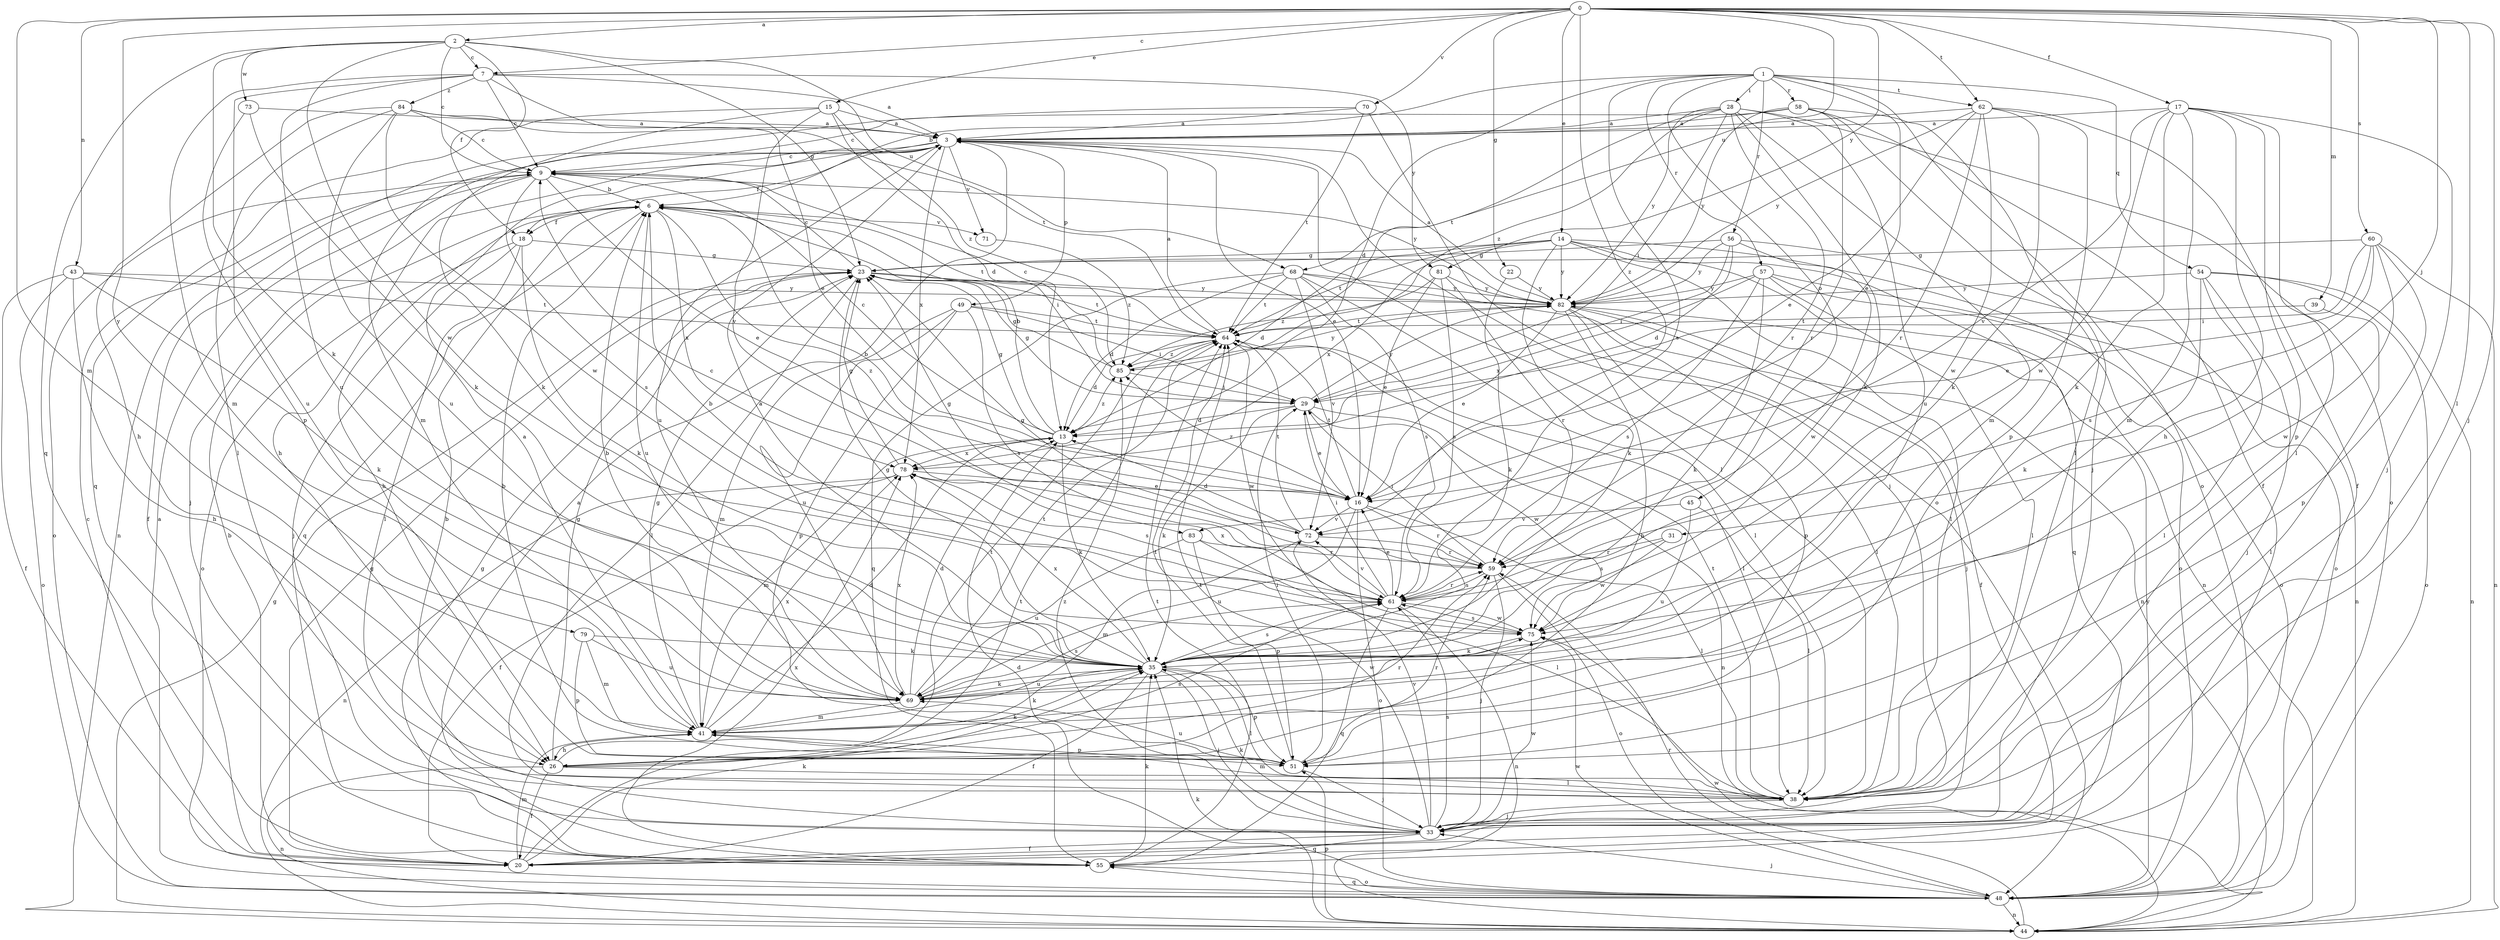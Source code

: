 strict digraph  {
0;
1;
2;
3;
6;
7;
9;
13;
14;
15;
16;
17;
18;
20;
22;
23;
26;
28;
29;
31;
33;
35;
38;
39;
41;
43;
44;
45;
48;
49;
51;
54;
55;
56;
57;
58;
59;
60;
61;
62;
64;
68;
69;
70;
71;
72;
73;
75;
78;
79;
81;
82;
83;
84;
85;
0 -> 2  [label=a];
0 -> 7  [label=c];
0 -> 14  [label=e];
0 -> 15  [label=e];
0 -> 17  [label=f];
0 -> 22  [label=g];
0 -> 31  [label=j];
0 -> 33  [label=j];
0 -> 38  [label=l];
0 -> 39  [label=m];
0 -> 41  [label=m];
0 -> 43  [label=n];
0 -> 60  [label=s];
0 -> 62  [label=t];
0 -> 68  [label=u];
0 -> 70  [label=v];
0 -> 79  [label=y];
0 -> 81  [label=y];
0 -> 83  [label=z];
1 -> 6  [label=b];
1 -> 13  [label=d];
1 -> 16  [label=e];
1 -> 28  [label=i];
1 -> 45  [label=o];
1 -> 48  [label=o];
1 -> 54  [label=q];
1 -> 56  [label=r];
1 -> 57  [label=r];
1 -> 58  [label=r];
1 -> 61  [label=s];
1 -> 62  [label=t];
2 -> 7  [label=c];
2 -> 9  [label=c];
2 -> 18  [label=f];
2 -> 23  [label=g];
2 -> 35  [label=k];
2 -> 55  [label=q];
2 -> 68  [label=u];
2 -> 73  [label=w];
2 -> 75  [label=w];
3 -> 9  [label=c];
3 -> 16  [label=e];
3 -> 18  [label=f];
3 -> 26  [label=h];
3 -> 33  [label=j];
3 -> 38  [label=l];
3 -> 44  [label=n];
3 -> 49  [label=p];
3 -> 69  [label=u];
3 -> 71  [label=v];
3 -> 78  [label=x];
6 -> 18  [label=f];
6 -> 26  [label=h];
6 -> 29  [label=i];
6 -> 55  [label=q];
6 -> 64  [label=t];
6 -> 69  [label=u];
6 -> 71  [label=v];
6 -> 78  [label=x];
6 -> 83  [label=z];
7 -> 3  [label=a];
7 -> 9  [label=c];
7 -> 16  [label=e];
7 -> 41  [label=m];
7 -> 51  [label=p];
7 -> 69  [label=u];
7 -> 81  [label=y];
7 -> 84  [label=z];
9 -> 6  [label=b];
9 -> 16  [label=e];
9 -> 20  [label=f];
9 -> 33  [label=j];
9 -> 48  [label=o];
9 -> 61  [label=s];
9 -> 82  [label=y];
13 -> 6  [label=b];
13 -> 9  [label=c];
13 -> 23  [label=g];
13 -> 35  [label=k];
13 -> 41  [label=m];
13 -> 78  [label=x];
13 -> 85  [label=z];
14 -> 13  [label=d];
14 -> 23  [label=g];
14 -> 35  [label=k];
14 -> 38  [label=l];
14 -> 44  [label=n];
14 -> 48  [label=o];
14 -> 55  [label=q];
14 -> 64  [label=t];
14 -> 78  [label=x];
14 -> 82  [label=y];
15 -> 3  [label=a];
15 -> 13  [label=d];
15 -> 35  [label=k];
15 -> 55  [label=q];
15 -> 72  [label=v];
15 -> 85  [label=z];
16 -> 6  [label=b];
16 -> 38  [label=l];
16 -> 48  [label=o];
16 -> 59  [label=r];
16 -> 64  [label=t];
16 -> 69  [label=u];
16 -> 72  [label=v];
16 -> 85  [label=z];
17 -> 3  [label=a];
17 -> 26  [label=h];
17 -> 33  [label=j];
17 -> 35  [label=k];
17 -> 38  [label=l];
17 -> 41  [label=m];
17 -> 51  [label=p];
17 -> 72  [label=v];
17 -> 75  [label=w];
18 -> 23  [label=g];
18 -> 33  [label=j];
18 -> 35  [label=k];
18 -> 38  [label=l];
18 -> 48  [label=o];
20 -> 6  [label=b];
20 -> 9  [label=c];
20 -> 23  [label=g];
20 -> 35  [label=k];
20 -> 41  [label=m];
20 -> 64  [label=t];
22 -> 35  [label=k];
22 -> 82  [label=y];
23 -> 9  [label=c];
23 -> 38  [label=l];
23 -> 64  [label=t];
23 -> 82  [label=y];
26 -> 20  [label=f];
26 -> 23  [label=g];
26 -> 35  [label=k];
26 -> 38  [label=l];
26 -> 44  [label=n];
26 -> 59  [label=r];
26 -> 61  [label=s];
26 -> 64  [label=t];
28 -> 3  [label=a];
28 -> 29  [label=i];
28 -> 35  [label=k];
28 -> 41  [label=m];
28 -> 48  [label=o];
28 -> 59  [label=r];
28 -> 64  [label=t];
28 -> 69  [label=u];
28 -> 82  [label=y];
28 -> 85  [label=z];
29 -> 13  [label=d];
29 -> 16  [label=e];
29 -> 23  [label=g];
29 -> 35  [label=k];
29 -> 44  [label=n];
29 -> 75  [label=w];
29 -> 82  [label=y];
31 -> 59  [label=r];
31 -> 61  [label=s];
31 -> 75  [label=w];
33 -> 6  [label=b];
33 -> 20  [label=f];
33 -> 35  [label=k];
33 -> 55  [label=q];
33 -> 61  [label=s];
33 -> 64  [label=t];
33 -> 72  [label=v];
33 -> 75  [label=w];
33 -> 85  [label=z];
35 -> 3  [label=a];
35 -> 20  [label=f];
35 -> 23  [label=g];
35 -> 33  [label=j];
35 -> 38  [label=l];
35 -> 51  [label=p];
35 -> 61  [label=s];
35 -> 69  [label=u];
35 -> 78  [label=x];
38 -> 33  [label=j];
38 -> 41  [label=m];
38 -> 64  [label=t];
39 -> 38  [label=l];
39 -> 64  [label=t];
41 -> 3  [label=a];
41 -> 13  [label=d];
41 -> 23  [label=g];
41 -> 26  [label=h];
41 -> 35  [label=k];
41 -> 51  [label=p];
41 -> 78  [label=x];
43 -> 20  [label=f];
43 -> 26  [label=h];
43 -> 35  [label=k];
43 -> 48  [label=o];
43 -> 64  [label=t];
43 -> 82  [label=y];
44 -> 23  [label=g];
44 -> 35  [label=k];
44 -> 51  [label=p];
44 -> 59  [label=r];
44 -> 75  [label=w];
45 -> 38  [label=l];
45 -> 69  [label=u];
45 -> 72  [label=v];
48 -> 3  [label=a];
48 -> 13  [label=d];
48 -> 33  [label=j];
48 -> 44  [label=n];
48 -> 55  [label=q];
48 -> 75  [label=w];
48 -> 82  [label=y];
49 -> 29  [label=i];
49 -> 41  [label=m];
49 -> 51  [label=p];
49 -> 61  [label=s];
49 -> 64  [label=t];
49 -> 69  [label=u];
51 -> 6  [label=b];
51 -> 29  [label=i];
51 -> 33  [label=j];
51 -> 59  [label=r];
51 -> 64  [label=t];
51 -> 69  [label=u];
54 -> 33  [label=j];
54 -> 35  [label=k];
54 -> 38  [label=l];
54 -> 44  [label=n];
54 -> 48  [label=o];
54 -> 82  [label=y];
55 -> 3  [label=a];
55 -> 23  [label=g];
55 -> 35  [label=k];
55 -> 48  [label=o];
55 -> 64  [label=t];
55 -> 78  [label=x];
56 -> 13  [label=d];
56 -> 23  [label=g];
56 -> 29  [label=i];
56 -> 48  [label=o];
56 -> 75  [label=w];
56 -> 82  [label=y];
57 -> 35  [label=k];
57 -> 38  [label=l];
57 -> 44  [label=n];
57 -> 48  [label=o];
57 -> 61  [label=s];
57 -> 78  [label=x];
57 -> 82  [label=y];
58 -> 3  [label=a];
58 -> 9  [label=c];
58 -> 20  [label=f];
58 -> 33  [label=j];
58 -> 38  [label=l];
58 -> 59  [label=r];
58 -> 82  [label=y];
59 -> 9  [label=c];
59 -> 23  [label=g];
59 -> 29  [label=i];
59 -> 33  [label=j];
59 -> 48  [label=o];
59 -> 61  [label=s];
60 -> 16  [label=e];
60 -> 23  [label=g];
60 -> 29  [label=i];
60 -> 44  [label=n];
60 -> 51  [label=p];
60 -> 61  [label=s];
60 -> 75  [label=w];
61 -> 6  [label=b];
61 -> 16  [label=e];
61 -> 29  [label=i];
61 -> 44  [label=n];
61 -> 55  [label=q];
61 -> 59  [label=r];
61 -> 72  [label=v];
61 -> 75  [label=w];
61 -> 78  [label=x];
62 -> 3  [label=a];
62 -> 16  [label=e];
62 -> 20  [label=f];
62 -> 35  [label=k];
62 -> 51  [label=p];
62 -> 59  [label=r];
62 -> 75  [label=w];
62 -> 82  [label=y];
64 -> 3  [label=a];
64 -> 13  [label=d];
64 -> 38  [label=l];
64 -> 75  [label=w];
64 -> 85  [label=z];
68 -> 13  [label=d];
68 -> 38  [label=l];
68 -> 44  [label=n];
68 -> 55  [label=q];
68 -> 61  [label=s];
68 -> 64  [label=t];
68 -> 72  [label=v];
68 -> 82  [label=y];
69 -> 6  [label=b];
69 -> 13  [label=d];
69 -> 35  [label=k];
69 -> 41  [label=m];
69 -> 61  [label=s];
69 -> 64  [label=t];
69 -> 75  [label=w];
69 -> 78  [label=x];
70 -> 3  [label=a];
70 -> 41  [label=m];
70 -> 48  [label=o];
70 -> 64  [label=t];
71 -> 85  [label=z];
72 -> 13  [label=d];
72 -> 23  [label=g];
72 -> 41  [label=m];
72 -> 59  [label=r];
72 -> 64  [label=t];
73 -> 3  [label=a];
73 -> 35  [label=k];
73 -> 69  [label=u];
75 -> 35  [label=k];
75 -> 61  [label=s];
78 -> 16  [label=e];
78 -> 20  [label=f];
78 -> 23  [label=g];
78 -> 44  [label=n];
78 -> 61  [label=s];
79 -> 35  [label=k];
79 -> 41  [label=m];
79 -> 51  [label=p];
79 -> 69  [label=u];
81 -> 16  [label=e];
81 -> 59  [label=r];
81 -> 61  [label=s];
81 -> 82  [label=y];
81 -> 85  [label=z];
82 -> 3  [label=a];
82 -> 16  [label=e];
82 -> 20  [label=f];
82 -> 26  [label=h];
82 -> 33  [label=j];
82 -> 38  [label=l];
82 -> 51  [label=p];
82 -> 64  [label=t];
83 -> 38  [label=l];
83 -> 51  [label=p];
83 -> 59  [label=r];
83 -> 69  [label=u];
84 -> 3  [label=a];
84 -> 9  [label=c];
84 -> 26  [label=h];
84 -> 38  [label=l];
84 -> 64  [label=t];
84 -> 69  [label=u];
84 -> 75  [label=w];
85 -> 9  [label=c];
85 -> 23  [label=g];
85 -> 29  [label=i];
85 -> 82  [label=y];
}
